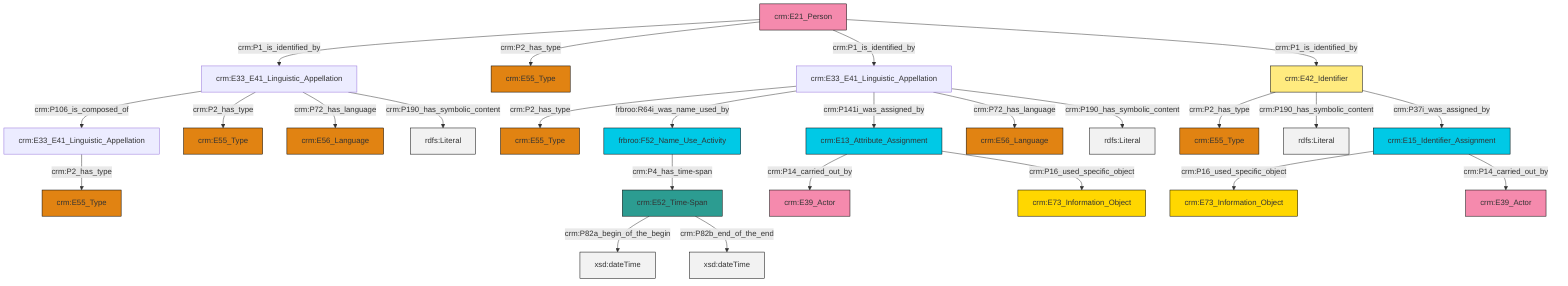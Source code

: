 graph TD
classDef Literal fill:#f2f2f2,stroke:#000000;
classDef CRM_Entity fill:#FFFFFF,stroke:#000000;
classDef Temporal_Entity fill:#00C9E6, stroke:#000000;
classDef Type fill:#E18312, stroke:#000000;
classDef Time-Span fill:#2C9C91, stroke:#000000;
classDef Appellation fill:#FFEB7F, stroke:#000000;
classDef Place fill:#008836, stroke:#000000;
classDef Persistent_Item fill:#B266B2, stroke:#000000;
classDef Conceptual_Object fill:#FFD700, stroke:#000000;
classDef Physical_Thing fill:#D2B48C, stroke:#000000;
classDef Actor fill:#f58aad, stroke:#000000;
classDef PC_Classes fill:#4ce600, stroke:#000000;
classDef Multi fill:#cccccc,stroke:#000000;

0["frbroo:F52_Name_Use_Activity"]:::Temporal_Entity -->|crm:P4_has_time-span| 1["crm:E52_Time-Span"]:::Time-Span
8["crm:E21_Person"]:::Actor -->|crm:P1_is_identified_by| 9["crm:E33_E41_Linguistic_Appellation"]:::Default
10["crm:E42_Identifier"]:::Appellation -->|crm:P2_has_type| 11["crm:E55_Type"]:::Type
9["crm:E33_E41_Linguistic_Appellation"]:::Default -->|crm:P106_is_composed_of| 14["crm:E33_E41_Linguistic_Appellation"]:::Default
17["crm:E33_E41_Linguistic_Appellation"]:::Default -->|crm:P2_has_type| 12["crm:E55_Type"]:::Type
17["crm:E33_E41_Linguistic_Appellation"]:::Default -->|frbroo:R64i_was_name_used_by| 0["frbroo:F52_Name_Use_Activity"]:::Temporal_Entity
15["crm:E13_Attribute_Assignment"]:::Temporal_Entity -->|crm:P14_carried_out_by| 20["crm:E39_Actor"]:::Actor
9["crm:E33_E41_Linguistic_Appellation"]:::Default -->|crm:P2_has_type| 18["crm:E55_Type"]:::Type
15["crm:E13_Attribute_Assignment"]:::Temporal_Entity -->|crm:P16_used_specific_object| 21["crm:E73_Information_Object"]:::Conceptual_Object
17["crm:E33_E41_Linguistic_Appellation"]:::Default -->|crm:P141i_was_assigned_by| 15["crm:E13_Attribute_Assignment"]:::Temporal_Entity
17["crm:E33_E41_Linguistic_Appellation"]:::Default -->|crm:P72_has_language| 4["crm:E56_Language"]:::Type
9["crm:E33_E41_Linguistic_Appellation"]:::Default -->|crm:P72_has_language| 2["crm:E56_Language"]:::Type
1["crm:E52_Time-Span"]:::Time-Span -->|crm:P82a_begin_of_the_begin| 22[xsd:dateTime]:::Literal
10["crm:E42_Identifier"]:::Appellation -->|crm:P190_has_symbolic_content| 26[rdfs:Literal]:::Literal
8["crm:E21_Person"]:::Actor -->|crm:P2_has_type| 29["crm:E55_Type"]:::Type
31["crm:E15_Identifier_Assignment"]:::Temporal_Entity -->|crm:P16_used_specific_object| 6["crm:E73_Information_Object"]:::Conceptual_Object
17["crm:E33_E41_Linguistic_Appellation"]:::Default -->|crm:P190_has_symbolic_content| 33[rdfs:Literal]:::Literal
1["crm:E52_Time-Span"]:::Time-Span -->|crm:P82b_end_of_the_end| 35[xsd:dateTime]:::Literal
14["crm:E33_E41_Linguistic_Appellation"]:::Default -->|crm:P2_has_type| 24["crm:E55_Type"]:::Type
8["crm:E21_Person"]:::Actor -->|crm:P1_is_identified_by| 17["crm:E33_E41_Linguistic_Appellation"]:::Default
31["crm:E15_Identifier_Assignment"]:::Temporal_Entity -->|crm:P14_carried_out_by| 36["crm:E39_Actor"]:::Actor
10["crm:E42_Identifier"]:::Appellation -->|crm:P37i_was_assigned_by| 31["crm:E15_Identifier_Assignment"]:::Temporal_Entity
8["crm:E21_Person"]:::Actor -->|crm:P1_is_identified_by| 10["crm:E42_Identifier"]:::Appellation
9["crm:E33_E41_Linguistic_Appellation"]:::Default -->|crm:P190_has_symbolic_content| 46[rdfs:Literal]:::Literal